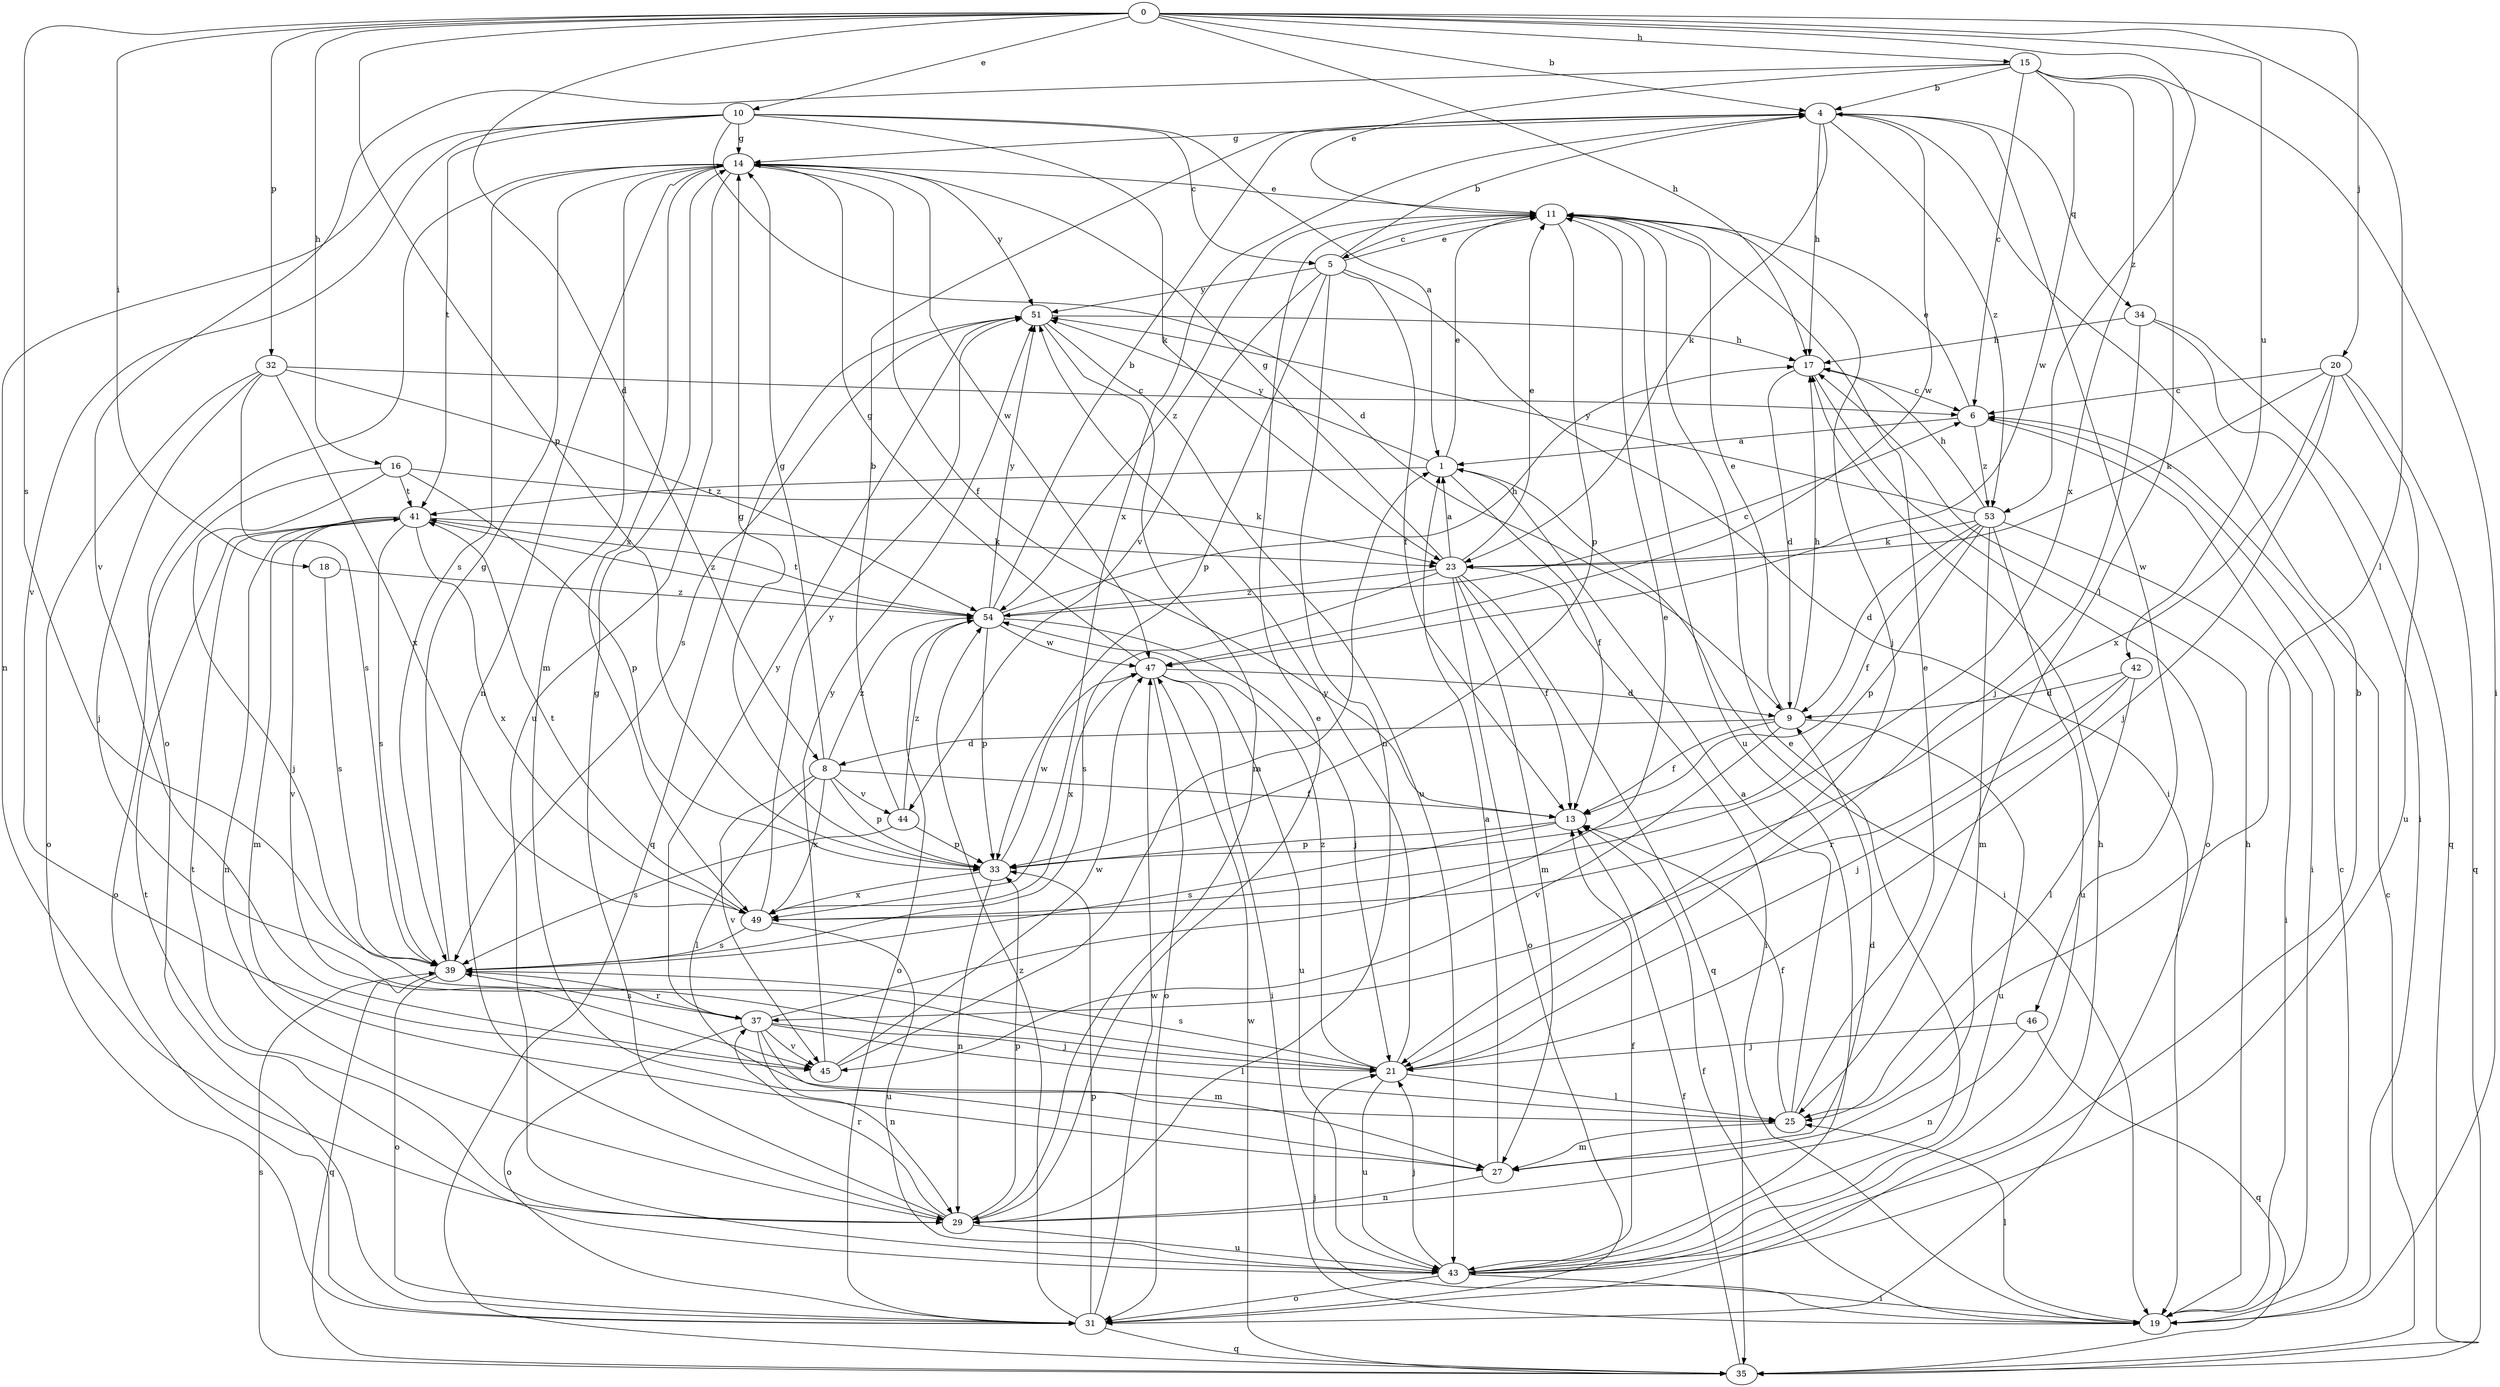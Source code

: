 strict digraph  {
0;
1;
4;
5;
6;
8;
9;
10;
11;
13;
14;
15;
16;
17;
18;
19;
20;
21;
23;
25;
27;
29;
31;
32;
33;
34;
35;
37;
39;
41;
42;
43;
44;
45;
46;
47;
49;
51;
53;
54;
0 -> 4  [label=b];
0 -> 8  [label=d];
0 -> 10  [label=e];
0 -> 15  [label=h];
0 -> 16  [label=h];
0 -> 17  [label=h];
0 -> 18  [label=i];
0 -> 20  [label=j];
0 -> 25  [label=l];
0 -> 32  [label=p];
0 -> 33  [label=p];
0 -> 39  [label=s];
0 -> 42  [label=u];
0 -> 53  [label=z];
1 -> 11  [label=e];
1 -> 13  [label=f];
1 -> 19  [label=i];
1 -> 41  [label=t];
1 -> 51  [label=y];
4 -> 14  [label=g];
4 -> 17  [label=h];
4 -> 23  [label=k];
4 -> 34  [label=q];
4 -> 46  [label=w];
4 -> 47  [label=w];
4 -> 49  [label=x];
4 -> 53  [label=z];
5 -> 4  [label=b];
5 -> 11  [label=e];
5 -> 13  [label=f];
5 -> 19  [label=i];
5 -> 29  [label=n];
5 -> 33  [label=p];
5 -> 44  [label=v];
5 -> 51  [label=y];
6 -> 1  [label=a];
6 -> 11  [label=e];
6 -> 19  [label=i];
6 -> 53  [label=z];
8 -> 13  [label=f];
8 -> 14  [label=g];
8 -> 25  [label=l];
8 -> 33  [label=p];
8 -> 44  [label=v];
8 -> 45  [label=v];
8 -> 49  [label=x];
8 -> 54  [label=z];
9 -> 8  [label=d];
9 -> 11  [label=e];
9 -> 13  [label=f];
9 -> 17  [label=h];
9 -> 43  [label=u];
9 -> 45  [label=v];
10 -> 1  [label=a];
10 -> 5  [label=c];
10 -> 9  [label=d];
10 -> 14  [label=g];
10 -> 23  [label=k];
10 -> 29  [label=n];
10 -> 41  [label=t];
10 -> 45  [label=v];
11 -> 5  [label=c];
11 -> 21  [label=j];
11 -> 33  [label=p];
11 -> 43  [label=u];
11 -> 54  [label=z];
13 -> 33  [label=p];
13 -> 39  [label=s];
14 -> 11  [label=e];
14 -> 13  [label=f];
14 -> 27  [label=m];
14 -> 29  [label=n];
14 -> 31  [label=o];
14 -> 39  [label=s];
14 -> 43  [label=u];
14 -> 47  [label=w];
14 -> 49  [label=x];
14 -> 51  [label=y];
15 -> 4  [label=b];
15 -> 6  [label=c];
15 -> 11  [label=e];
15 -> 19  [label=i];
15 -> 25  [label=l];
15 -> 45  [label=v];
15 -> 47  [label=w];
15 -> 49  [label=x];
16 -> 21  [label=j];
16 -> 23  [label=k];
16 -> 31  [label=o];
16 -> 33  [label=p];
16 -> 41  [label=t];
17 -> 6  [label=c];
17 -> 9  [label=d];
17 -> 31  [label=o];
18 -> 39  [label=s];
18 -> 54  [label=z];
19 -> 6  [label=c];
19 -> 13  [label=f];
19 -> 17  [label=h];
19 -> 21  [label=j];
19 -> 25  [label=l];
20 -> 6  [label=c];
20 -> 21  [label=j];
20 -> 23  [label=k];
20 -> 35  [label=q];
20 -> 43  [label=u];
20 -> 49  [label=x];
21 -> 25  [label=l];
21 -> 39  [label=s];
21 -> 43  [label=u];
21 -> 51  [label=y];
21 -> 54  [label=z];
23 -> 1  [label=a];
23 -> 11  [label=e];
23 -> 13  [label=f];
23 -> 14  [label=g];
23 -> 19  [label=i];
23 -> 27  [label=m];
23 -> 31  [label=o];
23 -> 35  [label=q];
23 -> 39  [label=s];
23 -> 54  [label=z];
25 -> 1  [label=a];
25 -> 11  [label=e];
25 -> 13  [label=f];
25 -> 27  [label=m];
27 -> 1  [label=a];
27 -> 9  [label=d];
27 -> 29  [label=n];
29 -> 11  [label=e];
29 -> 14  [label=g];
29 -> 33  [label=p];
29 -> 37  [label=r];
29 -> 41  [label=t];
29 -> 43  [label=u];
31 -> 17  [label=h];
31 -> 33  [label=p];
31 -> 35  [label=q];
31 -> 47  [label=w];
31 -> 54  [label=z];
32 -> 6  [label=c];
32 -> 21  [label=j];
32 -> 31  [label=o];
32 -> 39  [label=s];
32 -> 49  [label=x];
32 -> 54  [label=z];
33 -> 14  [label=g];
33 -> 29  [label=n];
33 -> 47  [label=w];
33 -> 49  [label=x];
34 -> 17  [label=h];
34 -> 19  [label=i];
34 -> 21  [label=j];
34 -> 35  [label=q];
35 -> 6  [label=c];
35 -> 13  [label=f];
35 -> 39  [label=s];
35 -> 47  [label=w];
37 -> 11  [label=e];
37 -> 21  [label=j];
37 -> 25  [label=l];
37 -> 27  [label=m];
37 -> 29  [label=n];
37 -> 31  [label=o];
37 -> 39  [label=s];
37 -> 45  [label=v];
37 -> 51  [label=y];
39 -> 14  [label=g];
39 -> 31  [label=o];
39 -> 35  [label=q];
39 -> 37  [label=r];
41 -> 23  [label=k];
41 -> 27  [label=m];
41 -> 29  [label=n];
41 -> 39  [label=s];
41 -> 45  [label=v];
41 -> 49  [label=x];
41 -> 54  [label=z];
42 -> 9  [label=d];
42 -> 21  [label=j];
42 -> 25  [label=l];
42 -> 37  [label=r];
43 -> 4  [label=b];
43 -> 11  [label=e];
43 -> 13  [label=f];
43 -> 19  [label=i];
43 -> 21  [label=j];
43 -> 31  [label=o];
43 -> 41  [label=t];
44 -> 4  [label=b];
44 -> 33  [label=p];
44 -> 39  [label=s];
44 -> 54  [label=z];
45 -> 1  [label=a];
45 -> 47  [label=w];
45 -> 51  [label=y];
46 -> 21  [label=j];
46 -> 29  [label=n];
46 -> 35  [label=q];
47 -> 9  [label=d];
47 -> 14  [label=g];
47 -> 19  [label=i];
47 -> 31  [label=o];
47 -> 43  [label=u];
47 -> 49  [label=x];
49 -> 39  [label=s];
49 -> 41  [label=t];
49 -> 43  [label=u];
49 -> 51  [label=y];
51 -> 17  [label=h];
51 -> 29  [label=n];
51 -> 35  [label=q];
51 -> 39  [label=s];
51 -> 43  [label=u];
53 -> 9  [label=d];
53 -> 13  [label=f];
53 -> 17  [label=h];
53 -> 19  [label=i];
53 -> 23  [label=k];
53 -> 27  [label=m];
53 -> 33  [label=p];
53 -> 43  [label=u];
53 -> 51  [label=y];
54 -> 4  [label=b];
54 -> 6  [label=c];
54 -> 17  [label=h];
54 -> 21  [label=j];
54 -> 31  [label=o];
54 -> 33  [label=p];
54 -> 41  [label=t];
54 -> 47  [label=w];
54 -> 51  [label=y];
}
